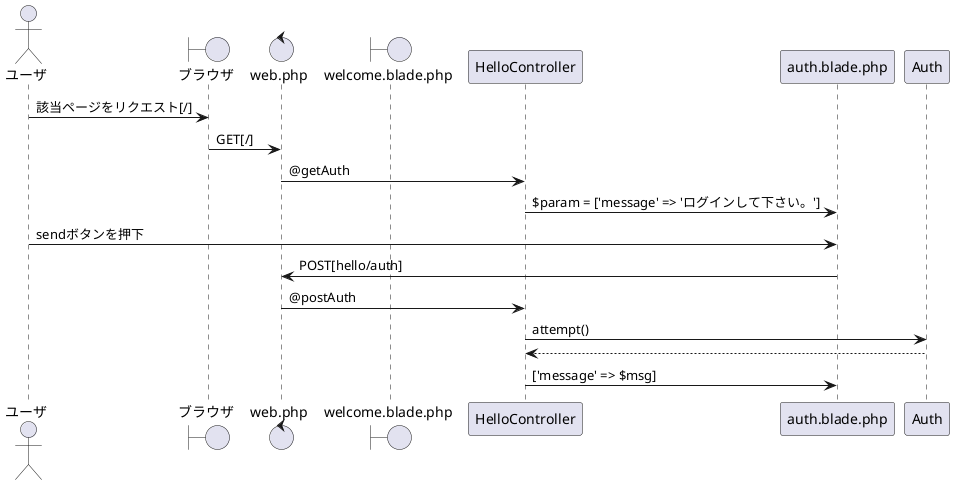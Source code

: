 @startuml 334_auth
actor ユーザ
boundary ブラウザ
control web.php
boundary welcome.blade.php

ユーザ -> ブラウザ:該当ページをリクエスト[/]
ブラウザ -> web.php: GET[/]
web.php -> HelloController:@getAuth
HelloController -> auth.blade.php:$param = ['message' => 'ログインして下さい。']
ユーザ -> auth.blade.php:sendボタンを押下
auth.blade.php -> web.php:POST[hello/auth]
web.php -> HelloController:@postAuth
HelloController -> Auth:attempt()
HelloController <-- Auth
HelloController -> auth.blade.php:['message' => $msg]
@enduml
